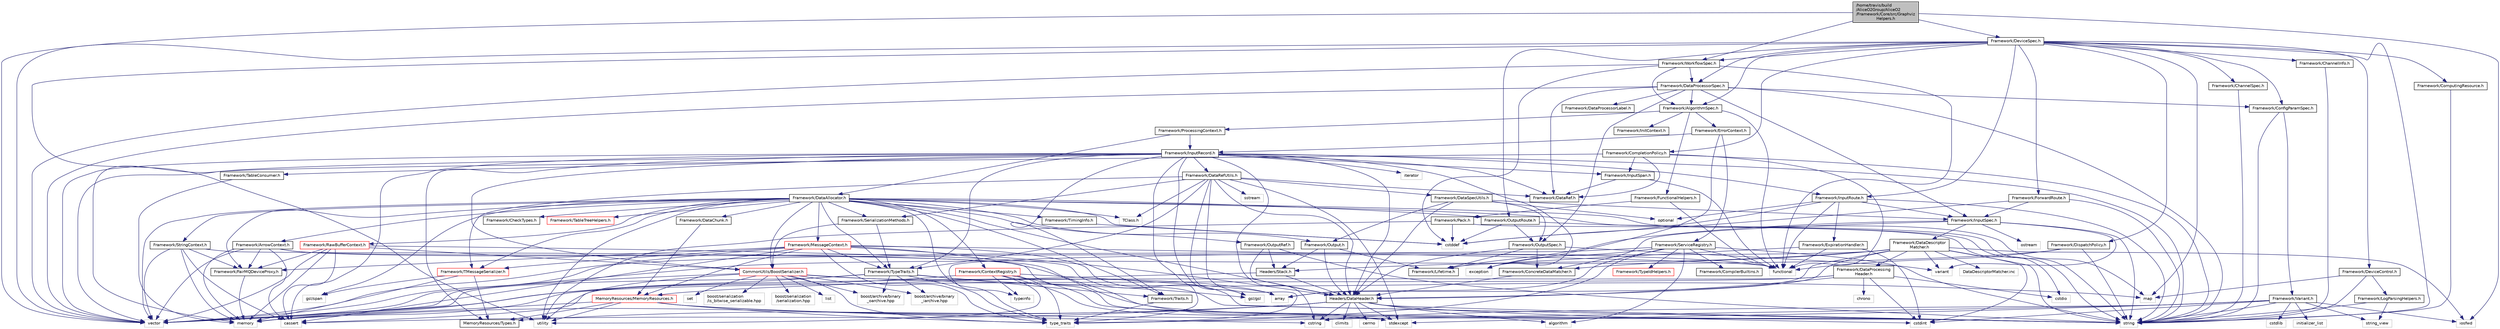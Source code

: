 digraph "/home/travis/build/AliceO2Group/AliceO2/Framework/Core/src/GraphvizHelpers.h"
{
 // INTERACTIVE_SVG=YES
  bgcolor="transparent";
  edge [fontname="Helvetica",fontsize="10",labelfontname="Helvetica",labelfontsize="10"];
  node [fontname="Helvetica",fontsize="10",shape=record];
  Node0 [label="/home/travis/build\l/AliceO2Group/AliceO2\l/Framework/Core/src/Graphviz\lHelpers.h",height=0.2,width=0.4,color="black", fillcolor="grey75", style="filled", fontcolor="black"];
  Node0 -> Node1 [color="midnightblue",fontsize="10",style="solid",fontname="Helvetica"];
  Node1 [label="Framework/WorkflowSpec.h",height=0.2,width=0.4,color="black",URL="$df/da1/WorkflowSpec_8h.html"];
  Node1 -> Node2 [color="midnightblue",fontsize="10",style="solid",fontname="Helvetica"];
  Node2 [label="Framework/DataProcessorSpec.h",height=0.2,width=0.4,color="black",URL="$d0/df4/DataProcessorSpec_8h.html"];
  Node2 -> Node3 [color="midnightblue",fontsize="10",style="solid",fontname="Helvetica"];
  Node3 [label="Framework/AlgorithmSpec.h",height=0.2,width=0.4,color="black",URL="$d0/d14/AlgorithmSpec_8h.html"];
  Node3 -> Node4 [color="midnightblue",fontsize="10",style="solid",fontname="Helvetica"];
  Node4 [label="Framework/ProcessingContext.h",height=0.2,width=0.4,color="black",URL="$de/d6a/ProcessingContext_8h.html"];
  Node4 -> Node5 [color="midnightblue",fontsize="10",style="solid",fontname="Helvetica"];
  Node5 [label="Framework/InputRecord.h",height=0.2,width=0.4,color="black",URL="$d6/d5c/InputRecord_8h.html"];
  Node5 -> Node6 [color="midnightblue",fontsize="10",style="solid",fontname="Helvetica"];
  Node6 [label="Framework/DataRef.h",height=0.2,width=0.4,color="black",URL="$d5/dfb/DataRef_8h.html"];
  Node5 -> Node7 [color="midnightblue",fontsize="10",style="solid",fontname="Helvetica"];
  Node7 [label="Framework/DataRefUtils.h",height=0.2,width=0.4,color="black",URL="$d5/db8/DataRefUtils_8h.html"];
  Node7 -> Node6 [color="midnightblue",fontsize="10",style="solid",fontname="Helvetica"];
  Node7 -> Node8 [color="midnightblue",fontsize="10",style="solid",fontname="Helvetica"];
  Node8 [label="Framework/TMessageSerializer.h",height=0.2,width=0.4,color="red",URL="$d8/d3c/TMessageSerializer_8h.html"];
  Node8 -> Node15 [color="midnightblue",fontsize="10",style="solid",fontname="Helvetica"];
  Node15 [label="gsl/span",height=0.2,width=0.4,color="grey75"];
  Node8 -> Node16 [color="midnightblue",fontsize="10",style="solid",fontname="Helvetica"];
  Node16 [label="memory",height=0.2,width=0.4,color="grey75"];
  Node8 -> Node18 [color="midnightblue",fontsize="10",style="solid",fontname="Helvetica"];
  Node18 [label="MemoryResources/Types.h",height=0.2,width=0.4,color="black",URL="$d7/df8/Types_8h.html"];
  Node7 -> Node19 [color="midnightblue",fontsize="10",style="solid",fontname="Helvetica"];
  Node19 [label="Framework/SerializationMethods.h",height=0.2,width=0.4,color="black",URL="$d1/d53/SerializationMethods_8h.html",tooltip="Type wrappers for enfording a specific serialization method. "];
  Node19 -> Node20 [color="midnightblue",fontsize="10",style="solid",fontname="Helvetica"];
  Node20 [label="Framework/TypeTraits.h",height=0.2,width=0.4,color="black",URL="$d0/d95/TypeTraits_8h.html"];
  Node20 -> Node21 [color="midnightblue",fontsize="10",style="solid",fontname="Helvetica"];
  Node21 [label="type_traits",height=0.2,width=0.4,color="grey75"];
  Node20 -> Node22 [color="midnightblue",fontsize="10",style="solid",fontname="Helvetica"];
  Node22 [label="vector",height=0.2,width=0.4,color="grey75"];
  Node20 -> Node16 [color="midnightblue",fontsize="10",style="solid",fontname="Helvetica"];
  Node20 -> Node23 [color="midnightblue",fontsize="10",style="solid",fontname="Helvetica"];
  Node23 [label="Framework/Traits.h",height=0.2,width=0.4,color="black",URL="$db/d31/Traits_8h.html"];
  Node23 -> Node21 [color="midnightblue",fontsize="10",style="solid",fontname="Helvetica"];
  Node20 -> Node24 [color="midnightblue",fontsize="10",style="solid",fontname="Helvetica"];
  Node24 [label="boost/archive/binary\l_iarchive.hpp",height=0.2,width=0.4,color="grey75"];
  Node20 -> Node25 [color="midnightblue",fontsize="10",style="solid",fontname="Helvetica"];
  Node25 [label="boost/archive/binary\l_oarchive.hpp",height=0.2,width=0.4,color="grey75"];
  Node20 -> Node26 [color="midnightblue",fontsize="10",style="solid",fontname="Helvetica"];
  Node26 [label="gsl/gsl",height=0.2,width=0.4,color="grey75"];
  Node19 -> Node27 [color="midnightblue",fontsize="10",style="solid",fontname="Helvetica"];
  Node27 [label="CommonUtils/BoostSerializer.h",height=0.2,width=0.4,color="red",URL="$d7/d91/BoostSerializer_8h.html",tooltip="Templatised boost serializer/deserializer for containers and base types. "];
  Node27 -> Node28 [color="midnightblue",fontsize="10",style="solid",fontname="Helvetica"];
  Node28 [label="utility",height=0.2,width=0.4,color="grey75"];
  Node27 -> Node21 [color="midnightblue",fontsize="10",style="solid",fontname="Helvetica"];
  Node27 -> Node29 [color="midnightblue",fontsize="10",style="solid",fontname="Helvetica"];
  Node29 [label="array",height=0.2,width=0.4,color="grey75"];
  Node27 -> Node22 [color="midnightblue",fontsize="10",style="solid",fontname="Helvetica"];
  Node27 -> Node30 [color="midnightblue",fontsize="10",style="solid",fontname="Helvetica"];
  Node30 [label="list",height=0.2,width=0.4,color="grey75"];
  Node27 -> Node31 [color="midnightblue",fontsize="10",style="solid",fontname="Helvetica"];
  Node31 [label="map",height=0.2,width=0.4,color="grey75"];
  Node27 -> Node32 [color="midnightblue",fontsize="10",style="solid",fontname="Helvetica"];
  Node32 [label="set",height=0.2,width=0.4,color="grey75"];
  Node27 -> Node24 [color="midnightblue",fontsize="10",style="solid",fontname="Helvetica"];
  Node27 -> Node25 [color="midnightblue",fontsize="10",style="solid",fontname="Helvetica"];
  Node27 -> Node33 [color="midnightblue",fontsize="10",style="solid",fontname="Helvetica"];
  Node33 [label="boost/serialization\l/is_bitwise_serializable.hpp",height=0.2,width=0.4,color="grey75"];
  Node27 -> Node34 [color="midnightblue",fontsize="10",style="solid",fontname="Helvetica"];
  Node34 [label="boost/serialization\l/serialization.hpp",height=0.2,width=0.4,color="grey75"];
  Node7 -> Node41 [color="midnightblue",fontsize="10",style="solid",fontname="Helvetica"];
  Node41 [label="Framework/DataSpecUtils.h",height=0.2,width=0.4,color="black",URL="$d6/d68/DataSpecUtils_8h.html"];
  Node41 -> Node42 [color="midnightblue",fontsize="10",style="solid",fontname="Helvetica"];
  Node42 [label="Framework/OutputSpec.h",height=0.2,width=0.4,color="black",URL="$db/d2d/OutputSpec_8h.html"];
  Node42 -> Node43 [color="midnightblue",fontsize="10",style="solid",fontname="Helvetica"];
  Node43 [label="Headers/DataHeader.h",height=0.2,width=0.4,color="black",URL="$dc/dcd/DataHeader_8h.html"];
  Node43 -> Node44 [color="midnightblue",fontsize="10",style="solid",fontname="Helvetica"];
  Node44 [label="cstdint",height=0.2,width=0.4,color="grey75"];
  Node43 -> Node16 [color="midnightblue",fontsize="10",style="solid",fontname="Helvetica"];
  Node43 -> Node45 [color="midnightblue",fontsize="10",style="solid",fontname="Helvetica"];
  Node45 [label="cassert",height=0.2,width=0.4,color="grey75"];
  Node43 -> Node46 [color="midnightblue",fontsize="10",style="solid",fontname="Helvetica"];
  Node46 [label="cstring",height=0.2,width=0.4,color="grey75"];
  Node43 -> Node47 [color="midnightblue",fontsize="10",style="solid",fontname="Helvetica"];
  Node47 [label="algorithm",height=0.2,width=0.4,color="grey75"];
  Node43 -> Node48 [color="midnightblue",fontsize="10",style="solid",fontname="Helvetica"];
  Node48 [label="stdexcept",height=0.2,width=0.4,color="grey75"];
  Node43 -> Node49 [color="midnightblue",fontsize="10",style="solid",fontname="Helvetica"];
  Node49 [label="string",height=0.2,width=0.4,color="grey75"];
  Node43 -> Node50 [color="midnightblue",fontsize="10",style="solid",fontname="Helvetica"];
  Node50 [label="climits",height=0.2,width=0.4,color="grey75"];
  Node43 -> Node18 [color="midnightblue",fontsize="10",style="solid",fontname="Helvetica"];
  Node43 -> Node51 [color="midnightblue",fontsize="10",style="solid",fontname="Helvetica"];
  Node51 [label="cerrno",height=0.2,width=0.4,color="grey75"];
  Node42 -> Node52 [color="midnightblue",fontsize="10",style="solid",fontname="Helvetica"];
  Node52 [label="Framework/Lifetime.h",height=0.2,width=0.4,color="black",URL="$dc/dca/Lifetime_8h.html"];
  Node42 -> Node53 [color="midnightblue",fontsize="10",style="solid",fontname="Helvetica"];
  Node53 [label="Framework/ConcreteDataMatcher.h",height=0.2,width=0.4,color="black",URL="$d0/d1b/ConcreteDataMatcher_8h.html"];
  Node53 -> Node43 [color="midnightblue",fontsize="10",style="solid",fontname="Helvetica"];
  Node42 -> Node54 [color="midnightblue",fontsize="10",style="solid",fontname="Helvetica"];
  Node54 [label="variant",height=0.2,width=0.4,color="grey75"];
  Node41 -> Node55 [color="midnightblue",fontsize="10",style="solid",fontname="Helvetica"];
  Node55 [label="Framework/InputSpec.h",height=0.2,width=0.4,color="black",URL="$d5/d3f/InputSpec_8h.html"];
  Node55 -> Node52 [color="midnightblue",fontsize="10",style="solid",fontname="Helvetica"];
  Node55 -> Node53 [color="midnightblue",fontsize="10",style="solid",fontname="Helvetica"];
  Node55 -> Node56 [color="midnightblue",fontsize="10",style="solid",fontname="Helvetica"];
  Node56 [label="Framework/DataDescriptor\lMatcher.h",height=0.2,width=0.4,color="black",URL="$d3/da3/DataDescriptorMatcher_8h.html"];
  Node56 -> Node53 [color="midnightblue",fontsize="10",style="solid",fontname="Helvetica"];
  Node56 -> Node57 [color="midnightblue",fontsize="10",style="solid",fontname="Helvetica"];
  Node57 [label="Framework/DataProcessing\lHeader.h",height=0.2,width=0.4,color="black",URL="$d6/dc9/DataProcessingHeader_8h.html"];
  Node57 -> Node43 [color="midnightblue",fontsize="10",style="solid",fontname="Helvetica"];
  Node57 -> Node44 [color="midnightblue",fontsize="10",style="solid",fontname="Helvetica"];
  Node57 -> Node58 [color="midnightblue",fontsize="10",style="solid",fontname="Helvetica"];
  Node58 [label="cstdio",height=0.2,width=0.4,color="grey75"];
  Node57 -> Node16 [color="midnightblue",fontsize="10",style="solid",fontname="Helvetica"];
  Node57 -> Node45 [color="midnightblue",fontsize="10",style="solid",fontname="Helvetica"];
  Node57 -> Node59 [color="midnightblue",fontsize="10",style="solid",fontname="Helvetica"];
  Node59 [label="chrono",height=0.2,width=0.4,color="grey75"];
  Node56 -> Node43 [color="midnightblue",fontsize="10",style="solid",fontname="Helvetica"];
  Node56 -> Node60 [color="midnightblue",fontsize="10",style="solid",fontname="Helvetica"];
  Node60 [label="Headers/Stack.h",height=0.2,width=0.4,color="black",URL="$d4/d00/Headers_2include_2Headers_2Stack_8h.html"];
  Node60 -> Node61 [color="midnightblue",fontsize="10",style="solid",fontname="Helvetica"];
  Node61 [label="MemoryResources/MemoryResources.h",height=0.2,width=0.4,color="red",URL="$dc/d03/MemoryResources_8h.html"];
  Node61 -> Node46 [color="midnightblue",fontsize="10",style="solid",fontname="Helvetica"];
  Node61 -> Node49 [color="midnightblue",fontsize="10",style="solid",fontname="Helvetica"];
  Node61 -> Node21 [color="midnightblue",fontsize="10",style="solid",fontname="Helvetica"];
  Node61 -> Node28 [color="midnightblue",fontsize="10",style="solid",fontname="Helvetica"];
  Node61 -> Node22 [color="midnightblue",fontsize="10",style="solid",fontname="Helvetica"];
  Node61 -> Node18 [color="midnightblue",fontsize="10",style="solid",fontname="Helvetica"];
  Node60 -> Node43 [color="midnightblue",fontsize="10",style="solid",fontname="Helvetica"];
  Node56 -> Node29 [color="midnightblue",fontsize="10",style="solid",fontname="Helvetica"];
  Node56 -> Node44 [color="midnightblue",fontsize="10",style="solid",fontname="Helvetica"];
  Node56 -> Node71 [color="midnightblue",fontsize="10",style="solid",fontname="Helvetica"];
  Node71 [label="iosfwd",height=0.2,width=0.4,color="grey75"];
  Node56 -> Node49 [color="midnightblue",fontsize="10",style="solid",fontname="Helvetica"];
  Node56 -> Node54 [color="midnightblue",fontsize="10",style="solid",fontname="Helvetica"];
  Node56 -> Node22 [color="midnightblue",fontsize="10",style="solid",fontname="Helvetica"];
  Node56 -> Node72 [color="midnightblue",fontsize="10",style="solid",fontname="Helvetica"];
  Node72 [label="DataDescriptorMatcher.inc",height=0.2,width=0.4,color="grey75"];
  Node55 -> Node49 [color="midnightblue",fontsize="10",style="solid",fontname="Helvetica"];
  Node55 -> Node73 [color="midnightblue",fontsize="10",style="solid",fontname="Helvetica"];
  Node73 [label="ostream",height=0.2,width=0.4,color="grey75"];
  Node55 -> Node54 [color="midnightblue",fontsize="10",style="solid",fontname="Helvetica"];
  Node41 -> Node43 [color="midnightblue",fontsize="10",style="solid",fontname="Helvetica"];
  Node41 -> Node74 [color="midnightblue",fontsize="10",style="solid",fontname="Helvetica"];
  Node74 [label="Framework/Output.h",height=0.2,width=0.4,color="black",URL="$d3/ddf/Output_8h.html"];
  Node74 -> Node43 [color="midnightblue",fontsize="10",style="solid",fontname="Helvetica"];
  Node74 -> Node52 [color="midnightblue",fontsize="10",style="solid",fontname="Helvetica"];
  Node74 -> Node60 [color="midnightblue",fontsize="10",style="solid",fontname="Helvetica"];
  Node41 -> Node75 [color="midnightblue",fontsize="10",style="solid",fontname="Helvetica"];
  Node75 [label="optional",height=0.2,width=0.4,color="grey75"];
  Node7 -> Node20 [color="midnightblue",fontsize="10",style="solid",fontname="Helvetica"];
  Node7 -> Node43 [color="midnightblue",fontsize="10",style="solid",fontname="Helvetica"];
  Node7 -> Node76 [color="midnightblue",fontsize="10",style="solid",fontname="Helvetica"];
  Node76 [label="TClass.h",height=0.2,width=0.4,color="grey75"];
  Node7 -> Node26 [color="midnightblue",fontsize="10",style="solid",fontname="Helvetica"];
  Node7 -> Node48 [color="midnightblue",fontsize="10",style="solid",fontname="Helvetica"];
  Node7 -> Node77 [color="midnightblue",fontsize="10",style="solid",fontname="Helvetica"];
  Node77 [label="sstream",height=0.2,width=0.4,color="grey75"];
  Node7 -> Node21 [color="midnightblue",fontsize="10",style="solid",fontname="Helvetica"];
  Node5 -> Node78 [color="midnightblue",fontsize="10",style="solid",fontname="Helvetica"];
  Node78 [label="Framework/InputRoute.h",height=0.2,width=0.4,color="black",URL="$d5/d19/InputRoute_8h.html"];
  Node78 -> Node79 [color="midnightblue",fontsize="10",style="solid",fontname="Helvetica"];
  Node79 [label="Framework/ExpirationHandler.h",height=0.2,width=0.4,color="black",URL="$d2/dd9/ExpirationHandler_8h.html"];
  Node79 -> Node52 [color="midnightblue",fontsize="10",style="solid",fontname="Helvetica"];
  Node79 -> Node44 [color="midnightblue",fontsize="10",style="solid",fontname="Helvetica"];
  Node79 -> Node80 [color="midnightblue",fontsize="10",style="solid",fontname="Helvetica"];
  Node80 [label="functional",height=0.2,width=0.4,color="grey75"];
  Node78 -> Node55 [color="midnightblue",fontsize="10",style="solid",fontname="Helvetica"];
  Node78 -> Node81 [color="midnightblue",fontsize="10",style="solid",fontname="Helvetica"];
  Node81 [label="cstddef",height=0.2,width=0.4,color="grey75"];
  Node78 -> Node49 [color="midnightblue",fontsize="10",style="solid",fontname="Helvetica"];
  Node78 -> Node80 [color="midnightblue",fontsize="10",style="solid",fontname="Helvetica"];
  Node78 -> Node75 [color="midnightblue",fontsize="10",style="solid",fontname="Helvetica"];
  Node5 -> Node20 [color="midnightblue",fontsize="10",style="solid",fontname="Helvetica"];
  Node5 -> Node82 [color="midnightblue",fontsize="10",style="solid",fontname="Helvetica"];
  Node82 [label="Framework/InputSpan.h",height=0.2,width=0.4,color="black",URL="$da/d0f/InputSpan_8h.html"];
  Node82 -> Node6 [color="midnightblue",fontsize="10",style="solid",fontname="Helvetica"];
  Node82 -> Node80 [color="midnightblue",fontsize="10",style="solid",fontname="Helvetica"];
  Node5 -> Node83 [color="midnightblue",fontsize="10",style="solid",fontname="Helvetica"];
  Node83 [label="Framework/TableConsumer.h",height=0.2,width=0.4,color="black",URL="$dc/d03/TableConsumer_8h.html"];
  Node83 -> Node16 [color="midnightblue",fontsize="10",style="solid",fontname="Helvetica"];
  Node5 -> Node23 [color="midnightblue",fontsize="10",style="solid",fontname="Helvetica"];
  Node5 -> Node18 [color="midnightblue",fontsize="10",style="solid",fontname="Helvetica"];
  Node5 -> Node43 [color="midnightblue",fontsize="10",style="solid",fontname="Helvetica"];
  Node5 -> Node27 [color="midnightblue",fontsize="10",style="solid",fontname="Helvetica"];
  Node5 -> Node26 [color="midnightblue",fontsize="10",style="solid",fontname="Helvetica"];
  Node5 -> Node84 [color="midnightblue",fontsize="10",style="solid",fontname="Helvetica"];
  Node84 [label="iterator",height=0.2,width=0.4,color="grey75"];
  Node5 -> Node49 [color="midnightblue",fontsize="10",style="solid",fontname="Helvetica"];
  Node5 -> Node22 [color="midnightblue",fontsize="10",style="solid",fontname="Helvetica"];
  Node5 -> Node46 [color="midnightblue",fontsize="10",style="solid",fontname="Helvetica"];
  Node5 -> Node45 [color="midnightblue",fontsize="10",style="solid",fontname="Helvetica"];
  Node5 -> Node85 [color="midnightblue",fontsize="10",style="solid",fontname="Helvetica"];
  Node85 [label="exception",height=0.2,width=0.4,color="grey75"];
  Node5 -> Node16 [color="midnightblue",fontsize="10",style="solid",fontname="Helvetica"];
  Node5 -> Node21 [color="midnightblue",fontsize="10",style="solid",fontname="Helvetica"];
  Node4 -> Node86 [color="midnightblue",fontsize="10",style="solid",fontname="Helvetica"];
  Node86 [label="Framework/DataAllocator.h",height=0.2,width=0.4,color="black",URL="$d1/d28/DataAllocator_8h.html"];
  Node86 -> Node87 [color="midnightblue",fontsize="10",style="solid",fontname="Helvetica"];
  Node87 [label="Framework/ContextRegistry.h",height=0.2,width=0.4,color="red",URL="$df/d2f/ContextRegistry_8h.html"];
  Node87 -> Node88 [color="midnightblue",fontsize="10",style="solid",fontname="Helvetica"];
  Node88 [label="typeinfo",height=0.2,width=0.4,color="grey75"];
  Node87 -> Node21 [color="midnightblue",fontsize="10",style="solid",fontname="Helvetica"];
  Node87 -> Node49 [color="midnightblue",fontsize="10",style="solid",fontname="Helvetica"];
  Node87 -> Node48 [color="midnightblue",fontsize="10",style="solid",fontname="Helvetica"];
  Node87 -> Node22 [color="midnightblue",fontsize="10",style="solid",fontname="Helvetica"];
  Node87 -> Node28 [color="midnightblue",fontsize="10",style="solid",fontname="Helvetica"];
  Node87 -> Node29 [color="midnightblue",fontsize="10",style="solid",fontname="Helvetica"];
  Node86 -> Node90 [color="midnightblue",fontsize="10",style="solid",fontname="Helvetica"];
  Node90 [label="Framework/MessageContext.h",height=0.2,width=0.4,color="red",URL="$dc/dc4/MessageContext_8h.html"];
  Node90 -> Node93 [color="midnightblue",fontsize="10",style="solid",fontname="Helvetica"];
  Node93 [label="Framework/FairMQDeviceProxy.h",height=0.2,width=0.4,color="black",URL="$d8/d71/FairMQDeviceProxy_8h.html"];
  Node93 -> Node16 [color="midnightblue",fontsize="10",style="solid",fontname="Helvetica"];
  Node90 -> Node8 [color="midnightblue",fontsize="10",style="solid",fontname="Helvetica"];
  Node90 -> Node20 [color="midnightblue",fontsize="10",style="solid",fontname="Helvetica"];
  Node90 -> Node43 [color="midnightblue",fontsize="10",style="solid",fontname="Helvetica"];
  Node90 -> Node61 [color="midnightblue",fontsize="10",style="solid",fontname="Helvetica"];
  Node90 -> Node45 [color="midnightblue",fontsize="10",style="solid",fontname="Helvetica"];
  Node90 -> Node80 [color="midnightblue",fontsize="10",style="solid",fontname="Helvetica"];
  Node90 -> Node48 [color="midnightblue",fontsize="10",style="solid",fontname="Helvetica"];
  Node90 -> Node49 [color="midnightblue",fontsize="10",style="solid",fontname="Helvetica"];
  Node90 -> Node21 [color="midnightblue",fontsize="10",style="solid",fontname="Helvetica"];
  Node90 -> Node22 [color="midnightblue",fontsize="10",style="solid",fontname="Helvetica"];
  Node86 -> Node95 [color="midnightblue",fontsize="10",style="solid",fontname="Helvetica"];
  Node95 [label="Framework/StringContext.h",height=0.2,width=0.4,color="black",URL="$dd/df6/StringContext_8h.html"];
  Node95 -> Node93 [color="midnightblue",fontsize="10",style="solid",fontname="Helvetica"];
  Node95 -> Node22 [color="midnightblue",fontsize="10",style="solid",fontname="Helvetica"];
  Node95 -> Node45 [color="midnightblue",fontsize="10",style="solid",fontname="Helvetica"];
  Node95 -> Node49 [color="midnightblue",fontsize="10",style="solid",fontname="Helvetica"];
  Node95 -> Node16 [color="midnightblue",fontsize="10",style="solid",fontname="Helvetica"];
  Node86 -> Node96 [color="midnightblue",fontsize="10",style="solid",fontname="Helvetica"];
  Node96 [label="Framework/ArrowContext.h",height=0.2,width=0.4,color="black",URL="$d8/da2/ArrowContext_8h.html"];
  Node96 -> Node93 [color="midnightblue",fontsize="10",style="solid",fontname="Helvetica"];
  Node96 -> Node45 [color="midnightblue",fontsize="10",style="solid",fontname="Helvetica"];
  Node96 -> Node80 [color="midnightblue",fontsize="10",style="solid",fontname="Helvetica"];
  Node96 -> Node16 [color="midnightblue",fontsize="10",style="solid",fontname="Helvetica"];
  Node96 -> Node49 [color="midnightblue",fontsize="10",style="solid",fontname="Helvetica"];
  Node96 -> Node22 [color="midnightblue",fontsize="10",style="solid",fontname="Helvetica"];
  Node86 -> Node97 [color="midnightblue",fontsize="10",style="solid",fontname="Helvetica"];
  Node97 [label="Framework/RawBufferContext.h",height=0.2,width=0.4,color="red",URL="$d8/d25/RawBufferContext_8h.html",tooltip=" "];
  Node97 -> Node93 [color="midnightblue",fontsize="10",style="solid",fontname="Helvetica"];
  Node97 -> Node27 [color="midnightblue",fontsize="10",style="solid",fontname="Helvetica"];
  Node97 -> Node22 [color="midnightblue",fontsize="10",style="solid",fontname="Helvetica"];
  Node97 -> Node45 [color="midnightblue",fontsize="10",style="solid",fontname="Helvetica"];
  Node97 -> Node49 [color="midnightblue",fontsize="10",style="solid",fontname="Helvetica"];
  Node97 -> Node16 [color="midnightblue",fontsize="10",style="solid",fontname="Helvetica"];
  Node86 -> Node27 [color="midnightblue",fontsize="10",style="solid",fontname="Helvetica"];
  Node86 -> Node74 [color="midnightblue",fontsize="10",style="solid",fontname="Helvetica"];
  Node86 -> Node99 [color="midnightblue",fontsize="10",style="solid",fontname="Helvetica"];
  Node99 [label="Framework/OutputRef.h",height=0.2,width=0.4,color="black",URL="$d6/d5a/OutputRef_8h.html"];
  Node99 -> Node43 [color="midnightblue",fontsize="10",style="solid",fontname="Helvetica"];
  Node99 -> Node60 [color="midnightblue",fontsize="10",style="solid",fontname="Helvetica"];
  Node99 -> Node49 [color="midnightblue",fontsize="10",style="solid",fontname="Helvetica"];
  Node86 -> Node100 [color="midnightblue",fontsize="10",style="solid",fontname="Helvetica"];
  Node100 [label="Framework/OutputRoute.h",height=0.2,width=0.4,color="black",URL="$d6/df4/OutputRoute_8h.html"];
  Node100 -> Node42 [color="midnightblue",fontsize="10",style="solid",fontname="Helvetica"];
  Node100 -> Node81 [color="midnightblue",fontsize="10",style="solid",fontname="Helvetica"];
  Node100 -> Node49 [color="midnightblue",fontsize="10",style="solid",fontname="Helvetica"];
  Node86 -> Node101 [color="midnightblue",fontsize="10",style="solid",fontname="Helvetica"];
  Node101 [label="Framework/DataChunk.h",height=0.2,width=0.4,color="black",URL="$d7/d31/DataChunk_8h.html"];
  Node101 -> Node61 [color="midnightblue",fontsize="10",style="solid",fontname="Helvetica"];
  Node86 -> Node93 [color="midnightblue",fontsize="10",style="solid",fontname="Helvetica"];
  Node86 -> Node102 [color="midnightblue",fontsize="10",style="solid",fontname="Helvetica"];
  Node102 [label="Framework/TimingInfo.h",height=0.2,width=0.4,color="black",URL="$da/d2b/TimingInfo_8h.html"];
  Node102 -> Node81 [color="midnightblue",fontsize="10",style="solid",fontname="Helvetica"];
  Node86 -> Node8 [color="midnightblue",fontsize="10",style="solid",fontname="Helvetica"];
  Node86 -> Node20 [color="midnightblue",fontsize="10",style="solid",fontname="Helvetica"];
  Node86 -> Node23 [color="midnightblue",fontsize="10",style="solid",fontname="Helvetica"];
  Node86 -> Node19 [color="midnightblue",fontsize="10",style="solid",fontname="Helvetica"];
  Node86 -> Node103 [color="midnightblue",fontsize="10",style="solid",fontname="Helvetica"];
  Node103 [label="Framework/CheckTypes.h",height=0.2,width=0.4,color="black",URL="$d1/d00/CheckTypes_8h.html"];
  Node86 -> Node104 [color="midnightblue",fontsize="10",style="solid",fontname="Helvetica"];
  Node104 [label="Framework/TableTreeHelpers.h",height=0.2,width=0.4,color="red",URL="$d4/df5/TableTreeHelpers_8h.html"];
  Node86 -> Node43 [color="midnightblue",fontsize="10",style="solid",fontname="Helvetica"];
  Node86 -> Node76 [color="midnightblue",fontsize="10",style="solid",fontname="Helvetica"];
  Node86 -> Node15 [color="midnightblue",fontsize="10",style="solid",fontname="Helvetica"];
  Node86 -> Node22 [color="midnightblue",fontsize="10",style="solid",fontname="Helvetica"];
  Node86 -> Node31 [color="midnightblue",fontsize="10",style="solid",fontname="Helvetica"];
  Node86 -> Node49 [color="midnightblue",fontsize="10",style="solid",fontname="Helvetica"];
  Node86 -> Node28 [color="midnightblue",fontsize="10",style="solid",fontname="Helvetica"];
  Node86 -> Node21 [color="midnightblue",fontsize="10",style="solid",fontname="Helvetica"];
  Node86 -> Node81 [color="midnightblue",fontsize="10",style="solid",fontname="Helvetica"];
  Node3 -> Node134 [color="midnightblue",fontsize="10",style="solid",fontname="Helvetica"];
  Node134 [label="Framework/ErrorContext.h",height=0.2,width=0.4,color="black",URL="$d7/dad/ErrorContext_8h.html"];
  Node134 -> Node5 [color="midnightblue",fontsize="10",style="solid",fontname="Helvetica"];
  Node134 -> Node135 [color="midnightblue",fontsize="10",style="solid",fontname="Helvetica"];
  Node135 [label="Framework/ServiceRegistry.h",height=0.2,width=0.4,color="black",URL="$d8/d17/ServiceRegistry_8h.html"];
  Node135 -> Node112 [color="midnightblue",fontsize="10",style="solid",fontname="Helvetica"];
  Node112 [label="Framework/CompilerBuiltins.h",height=0.2,width=0.4,color="black",URL="$d9/de8/CompilerBuiltins_8h.html"];
  Node135 -> Node136 [color="midnightblue",fontsize="10",style="solid",fontname="Helvetica"];
  Node136 [label="Framework/TypeIdHelpers.h",height=0.2,width=0.4,color="red",URL="$d2/d9a/TypeIdHelpers_8h.html"];
  Node135 -> Node47 [color="midnightblue",fontsize="10",style="solid",fontname="Helvetica"];
  Node135 -> Node29 [color="midnightblue",fontsize="10",style="solid",fontname="Helvetica"];
  Node135 -> Node85 [color="midnightblue",fontsize="10",style="solid",fontname="Helvetica"];
  Node135 -> Node80 [color="midnightblue",fontsize="10",style="solid",fontname="Helvetica"];
  Node135 -> Node49 [color="midnightblue",fontsize="10",style="solid",fontname="Helvetica"];
  Node135 -> Node21 [color="midnightblue",fontsize="10",style="solid",fontname="Helvetica"];
  Node135 -> Node88 [color="midnightblue",fontsize="10",style="solid",fontname="Helvetica"];
  Node134 -> Node85 [color="midnightblue",fontsize="10",style="solid",fontname="Helvetica"];
  Node3 -> Node138 [color="midnightblue",fontsize="10",style="solid",fontname="Helvetica"];
  Node138 [label="Framework/InitContext.h",height=0.2,width=0.4,color="black",URL="$d4/d2b/InitContext_8h.html"];
  Node3 -> Node111 [color="midnightblue",fontsize="10",style="solid",fontname="Helvetica"];
  Node111 [label="Framework/FunctionalHelpers.h",height=0.2,width=0.4,color="black",URL="$de/d9b/FunctionalHelpers_8h.html"];
  Node111 -> Node110 [color="midnightblue",fontsize="10",style="solid",fontname="Helvetica"];
  Node110 [label="Framework/Pack.h",height=0.2,width=0.4,color="black",URL="$dd/dce/Pack_8h.html"];
  Node110 -> Node81 [color="midnightblue",fontsize="10",style="solid",fontname="Helvetica"];
  Node110 -> Node28 [color="midnightblue",fontsize="10",style="solid",fontname="Helvetica"];
  Node110 -> Node58 [color="midnightblue",fontsize="10",style="solid",fontname="Helvetica"];
  Node111 -> Node80 [color="midnightblue",fontsize="10",style="solid",fontname="Helvetica"];
  Node3 -> Node80 [color="midnightblue",fontsize="10",style="solid",fontname="Helvetica"];
  Node2 -> Node139 [color="midnightblue",fontsize="10",style="solid",fontname="Helvetica"];
  Node139 [label="Framework/ConfigParamSpec.h",height=0.2,width=0.4,color="black",URL="$d0/d1c/ConfigParamSpec_8h.html"];
  Node139 -> Node140 [color="midnightblue",fontsize="10",style="solid",fontname="Helvetica"];
  Node140 [label="Framework/Variant.h",height=0.2,width=0.4,color="black",URL="$de/d56/Variant_8h.html"];
  Node140 -> Node21 [color="midnightblue",fontsize="10",style="solid",fontname="Helvetica"];
  Node140 -> Node46 [color="midnightblue",fontsize="10",style="solid",fontname="Helvetica"];
  Node140 -> Node44 [color="midnightblue",fontsize="10",style="solid",fontname="Helvetica"];
  Node140 -> Node141 [color="midnightblue",fontsize="10",style="solid",fontname="Helvetica"];
  Node141 [label="cstdlib",height=0.2,width=0.4,color="grey75"];
  Node140 -> Node48 [color="midnightblue",fontsize="10",style="solid",fontname="Helvetica"];
  Node140 -> Node71 [color="midnightblue",fontsize="10",style="solid",fontname="Helvetica"];
  Node140 -> Node142 [color="midnightblue",fontsize="10",style="solid",fontname="Helvetica"];
  Node142 [label="initializer_list",height=0.2,width=0.4,color="grey75"];
  Node140 -> Node143 [color="midnightblue",fontsize="10",style="solid",fontname="Helvetica"];
  Node143 [label="string_view",height=0.2,width=0.4,color="grey75"];
  Node140 -> Node49 [color="midnightblue",fontsize="10",style="solid",fontname="Helvetica"];
  Node139 -> Node49 [color="midnightblue",fontsize="10",style="solid",fontname="Helvetica"];
  Node2 -> Node144 [color="midnightblue",fontsize="10",style="solid",fontname="Helvetica"];
  Node144 [label="Framework/DataProcessorLabel.h",height=0.2,width=0.4,color="black",URL="$d1/df2/DataProcessorLabel_8h.html"];
  Node2 -> Node6 [color="midnightblue",fontsize="10",style="solid",fontname="Helvetica"];
  Node2 -> Node55 [color="midnightblue",fontsize="10",style="solid",fontname="Helvetica"];
  Node2 -> Node42 [color="midnightblue",fontsize="10",style="solid",fontname="Helvetica"];
  Node2 -> Node49 [color="midnightblue",fontsize="10",style="solid",fontname="Helvetica"];
  Node2 -> Node22 [color="midnightblue",fontsize="10",style="solid",fontname="Helvetica"];
  Node1 -> Node3 [color="midnightblue",fontsize="10",style="solid",fontname="Helvetica"];
  Node1 -> Node22 [color="midnightblue",fontsize="10",style="solid",fontname="Helvetica"];
  Node1 -> Node80 [color="midnightblue",fontsize="10",style="solid",fontname="Helvetica"];
  Node1 -> Node81 [color="midnightblue",fontsize="10",style="solid",fontname="Helvetica"];
  Node0 -> Node145 [color="midnightblue",fontsize="10",style="solid",fontname="Helvetica"];
  Node145 [label="Framework/DeviceSpec.h",height=0.2,width=0.4,color="black",URL="$df/de8/DeviceSpec_8h.html"];
  Node145 -> Node1 [color="midnightblue",fontsize="10",style="solid",fontname="Helvetica"];
  Node145 -> Node146 [color="midnightblue",fontsize="10",style="solid",fontname="Helvetica"];
  Node146 [label="Framework/ComputingResource.h",height=0.2,width=0.4,color="black",URL="$d8/d62/ComputingResource_8h.html"];
  Node146 -> Node49 [color="midnightblue",fontsize="10",style="solid",fontname="Helvetica"];
  Node145 -> Node2 [color="midnightblue",fontsize="10",style="solid",fontname="Helvetica"];
  Node145 -> Node147 [color="midnightblue",fontsize="10",style="solid",fontname="Helvetica"];
  Node147 [label="Framework/ChannelSpec.h",height=0.2,width=0.4,color="black",URL="$d6/d72/ChannelSpec_8h.html"];
  Node147 -> Node49 [color="midnightblue",fontsize="10",style="solid",fontname="Helvetica"];
  Node145 -> Node148 [color="midnightblue",fontsize="10",style="solid",fontname="Helvetica"];
  Node148 [label="Framework/ChannelInfo.h",height=0.2,width=0.4,color="black",URL="$dd/de5/ChannelInfo_8h.html"];
  Node148 -> Node49 [color="midnightblue",fontsize="10",style="solid",fontname="Helvetica"];
  Node145 -> Node149 [color="midnightblue",fontsize="10",style="solid",fontname="Helvetica"];
  Node149 [label="Framework/DeviceControl.h",height=0.2,width=0.4,color="black",URL="$d2/d2c/DeviceControl_8h.html"];
  Node149 -> Node31 [color="midnightblue",fontsize="10",style="solid",fontname="Helvetica"];
  Node149 -> Node49 [color="midnightblue",fontsize="10",style="solid",fontname="Helvetica"];
  Node149 -> Node150 [color="midnightblue",fontsize="10",style="solid",fontname="Helvetica"];
  Node150 [label="Framework/LogParsingHelpers.h",height=0.2,width=0.4,color="black",URL="$d8/d4a/LogParsingHelpers_8h.html"];
  Node150 -> Node49 [color="midnightblue",fontsize="10",style="solid",fontname="Helvetica"];
  Node150 -> Node143 [color="midnightblue",fontsize="10",style="solid",fontname="Helvetica"];
  Node145 -> Node3 [color="midnightblue",fontsize="10",style="solid",fontname="Helvetica"];
  Node145 -> Node139 [color="midnightblue",fontsize="10",style="solid",fontname="Helvetica"];
  Node145 -> Node151 [color="midnightblue",fontsize="10",style="solid",fontname="Helvetica"];
  Node151 [label="Framework/ForwardRoute.h",height=0.2,width=0.4,color="black",URL="$d7/d12/ForwardRoute_8h.html"];
  Node151 -> Node55 [color="midnightblue",fontsize="10",style="solid",fontname="Helvetica"];
  Node151 -> Node81 [color="midnightblue",fontsize="10",style="solid",fontname="Helvetica"];
  Node151 -> Node49 [color="midnightblue",fontsize="10",style="solid",fontname="Helvetica"];
  Node145 -> Node78 [color="midnightblue",fontsize="10",style="solid",fontname="Helvetica"];
  Node145 -> Node100 [color="midnightblue",fontsize="10",style="solid",fontname="Helvetica"];
  Node145 -> Node152 [color="midnightblue",fontsize="10",style="solid",fontname="Helvetica"];
  Node152 [label="Framework/CompletionPolicy.h",height=0.2,width=0.4,color="black",URL="$df/dd6/CompletionPolicy_8h.html"];
  Node152 -> Node6 [color="midnightblue",fontsize="10",style="solid",fontname="Helvetica"];
  Node152 -> Node82 [color="midnightblue",fontsize="10",style="solid",fontname="Helvetica"];
  Node152 -> Node80 [color="midnightblue",fontsize="10",style="solid",fontname="Helvetica"];
  Node152 -> Node49 [color="midnightblue",fontsize="10",style="solid",fontname="Helvetica"];
  Node152 -> Node22 [color="midnightblue",fontsize="10",style="solid",fontname="Helvetica"];
  Node145 -> Node92 [color="midnightblue",fontsize="10",style="solid",fontname="Helvetica"];
  Node92 [label="Framework/DispatchPolicy.h",height=0.2,width=0.4,color="black",URL="$da/de6/DispatchPolicy_8h.html"];
  Node92 -> Node80 [color="midnightblue",fontsize="10",style="solid",fontname="Helvetica"];
  Node92 -> Node49 [color="midnightblue",fontsize="10",style="solid",fontname="Helvetica"];
  Node92 -> Node22 [color="midnightblue",fontsize="10",style="solid",fontname="Helvetica"];
  Node145 -> Node22 [color="midnightblue",fontsize="10",style="solid",fontname="Helvetica"];
  Node145 -> Node49 [color="midnightblue",fontsize="10",style="solid",fontname="Helvetica"];
  Node145 -> Node31 [color="midnightblue",fontsize="10",style="solid",fontname="Helvetica"];
  Node145 -> Node28 [color="midnightblue",fontsize="10",style="solid",fontname="Helvetica"];
  Node0 -> Node22 [color="midnightblue",fontsize="10",style="solid",fontname="Helvetica"];
  Node0 -> Node71 [color="midnightblue",fontsize="10",style="solid",fontname="Helvetica"];
}
